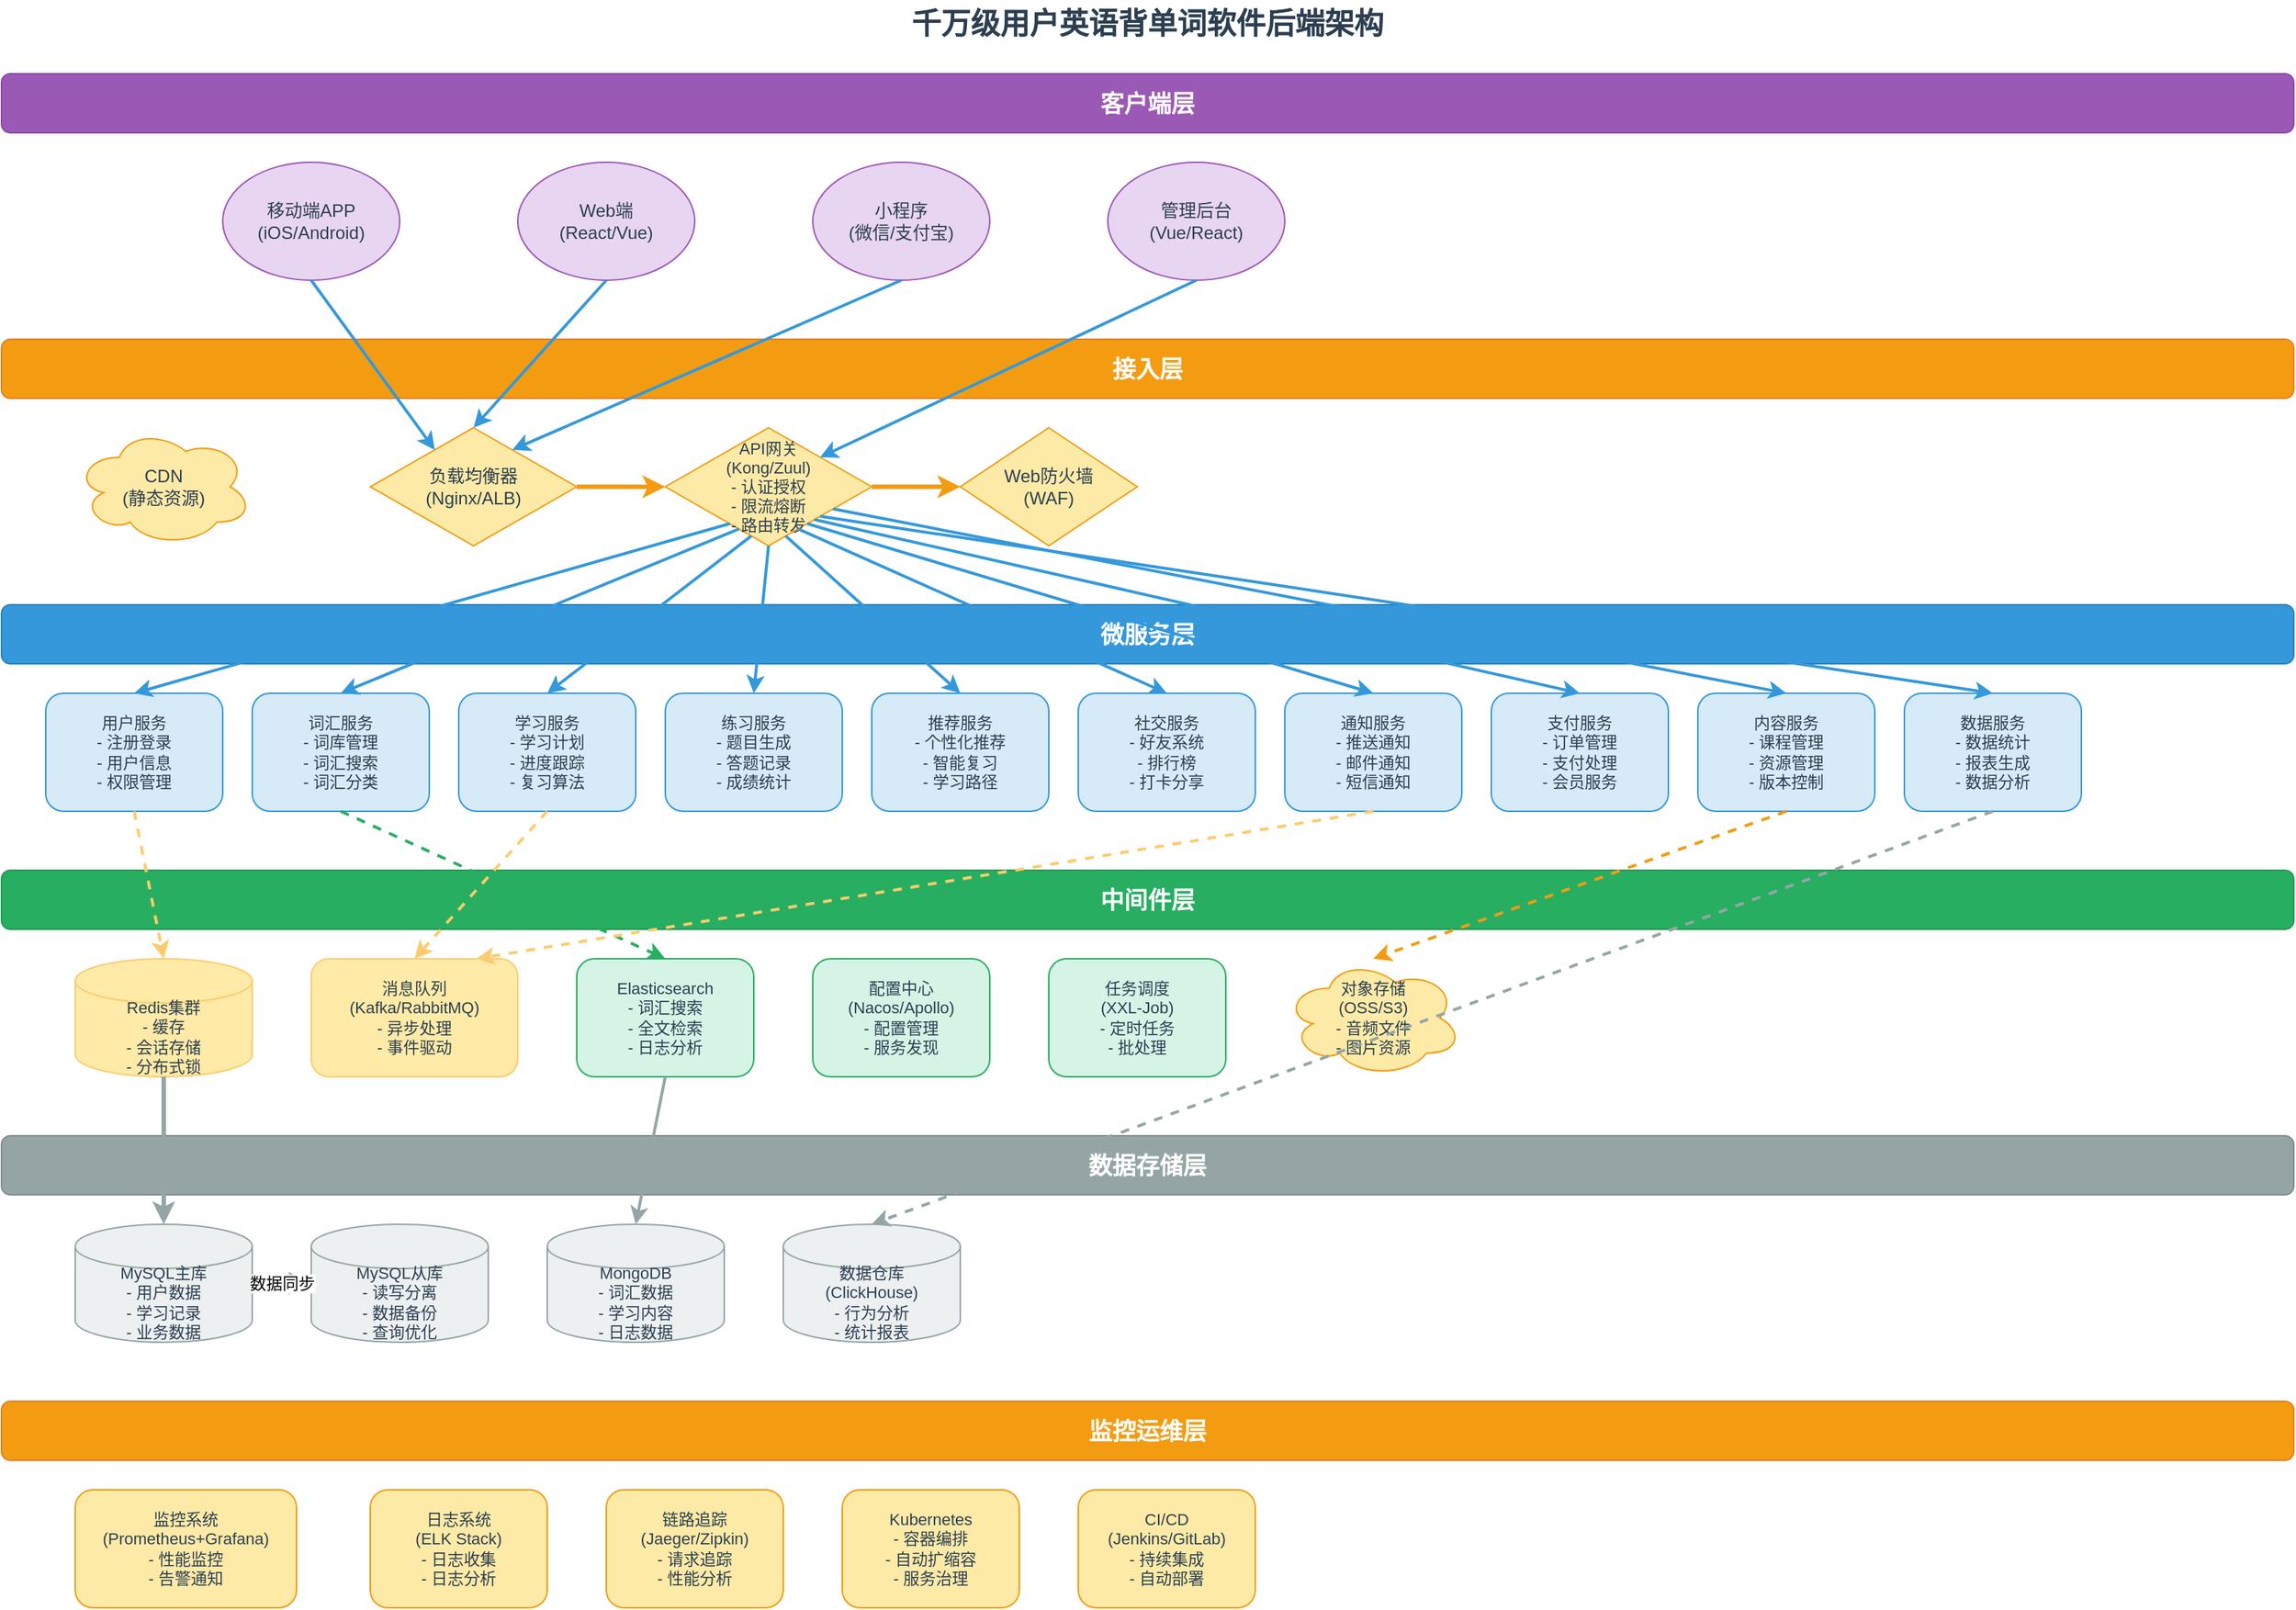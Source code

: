<?xml version="1.0" encoding="UTF-8"?>
<mxfile version="" type="device">
  <diagram name="英语背单词软件后端架构" id="architecture">
    <mxGraphModel dx="2074" dy="1196" grid="1" gridSize="10" guides="1" tooltips="1" connect="1" arrows="1" fold="1" page="1" pageScale="1" pageWidth="1654" pageHeight="1169" math="0" shadow="0">
      <root>
        <mxCell id="0" />
        <mxCell id="1" parent="0" />
        
        <!-- 标题 -->
        <mxCell id="title" value="千万级用户英语背单词软件后端架构" style="text;html=1;strokeColor=none;fillColor=none;align=center;verticalAlign=middle;whiteSpace=wrap;rounded=0;fontSize=20;fontStyle=1;fontColor=#2c3e50;" vertex="1" parent="1">
          <mxGeometry x="627" y="20" width="400" height="30" as="geometry" />
        </mxCell>
        
        <!-- 客户端层标题 -->
        <mxCell id="client-layer-title" value="客户端层" style="rounded=1;whiteSpace=wrap;html=1;fillColor=#9b59b6;strokeColor=#8e44ad;fontSize=16;fontStyle=1;fontColor=white;" vertex="1" parent="1">
          <mxGeometry x="50" y="70" width="1554" height="40" as="geometry" />
        </mxCell>
        
        <!-- 移动端 -->
        <mxCell id="mobile-app" value="移动端APP&lt;br/&gt;(iOS/Android)" style="ellipse;whiteSpace=wrap;html=1;fillColor=#e8d5f2;strokeColor=#9b59b6;fontSize=12;fontColor=#2c3e50;" vertex="1" parent="1">
          <mxGeometry x="200" y="130" width="120" height="80" as="geometry" />
        </mxCell>
        
        <!-- Web端 -->
        <mxCell id="web-app" value="Web端&lt;br/&gt;(React/Vue)" style="ellipse;whiteSpace=wrap;html=1;fillColor=#e8d5f2;strokeColor=#9b59b6;fontSize=12;fontColor=#2c3e50;" vertex="1" parent="1">
          <mxGeometry x="400" y="130" width="120" height="80" as="geometry" />
        </mxCell>
        
        <!-- 小程序 -->
        <mxCell id="mini-app" value="小程序&lt;br/&gt;(微信/支付宝)" style="ellipse;whiteSpace=wrap;html=1;fillColor=#e8d5f2;strokeColor=#9b59b6;fontSize=12;fontColor=#2c3e50;" vertex="1" parent="1">
          <mxGeometry x="600" y="130" width="120" height="80" as="geometry" />
        </mxCell>
        
        <!-- 管理后台 -->
        <mxCell id="admin-panel" value="管理后台&lt;br/&gt;(Vue/React)" style="ellipse;whiteSpace=wrap;html=1;fillColor=#e8d5f2;strokeColor=#9b59b6;fontSize=12;fontColor=#2c3e50;" vertex="1" parent="1">
          <mxGeometry x="800" y="130" width="120" height="80" as="geometry" />
        </mxCell>
        
        <!-- 接入层标题 -->
        <mxCell id="access-layer-title" value="接入层" style="rounded=1;whiteSpace=wrap;html=1;fillColor=#f39c12;strokeColor=#e67e22;fontSize=16;fontStyle=1;fontColor=white;" vertex="1" parent="1">
          <mxGeometry x="50" y="250" width="1554" height="40" as="geometry" />
        </mxCell>
        
        <!-- CDN -->
        <mxCell id="cdn" value="CDN&lt;br/&gt;(静态资源)" style="shape=cloud;whiteSpace=wrap;html=1;fillColor=#fdeaa7;strokeColor=#f39c12;fontSize=12;fontColor=#2c3e50;" vertex="1" parent="1">
          <mxGeometry x="100" y="310" width="120" height="80" as="geometry" />
        </mxCell>
        
        <!-- 负载均衡器 -->
        <mxCell id="load-balancer" value="负载均衡器&lt;br/&gt;(Nginx/ALB)" style="rhombus;whiteSpace=wrap;html=1;fillColor=#fdeaa7;strokeColor=#f39c12;fontSize=12;fontColor=#2c3e50;" vertex="1" parent="1">
          <mxGeometry x="300" y="310" width="140" height="80" as="geometry" />
        </mxCell>
        
        <!-- API网关 -->
        <mxCell id="api-gateway" value="API网关&lt;br/&gt;(Kong/Zuul)&lt;br/&gt;- 认证授权&lt;br/&gt;- 限流熔断&lt;br/&gt;- 路由转发" style="rhombus;whiteSpace=wrap;html=1;fillColor=#fdeaa7;strokeColor=#f39c12;fontSize=11;fontColor=#2c3e50;" vertex="1" parent="1">
          <mxGeometry x="500" y="310" width="140" height="80" as="geometry" />
        </mxCell>
        
        <!-- 防火墙 -->
        <mxCell id="waf" value="Web防火墙&lt;br/&gt;(WAF)" style="rhombus;whiteSpace=wrap;html=1;fillColor=#fdeaa7;strokeColor=#f39c12;fontSize=12;fontColor=#2c3e50;" vertex="1" parent="1">
          <mxGeometry x="700" y="310" width="120" height="80" as="geometry" />
        </mxCell>
        
        <!-- 微服务层标题 -->
        <mxCell id="microservice-layer-title" value="微服务层" style="rounded=1;whiteSpace=wrap;html=1;fillColor=#3498db;strokeColor=#2980b9;fontSize=16;fontStyle=1;fontColor=white;" vertex="1" parent="1">
          <mxGeometry x="50" y="430" width="1554" height="40" as="geometry" />
        </mxCell>
        
        <!-- 用户服务 -->
        <mxCell id="user-service" value="用户服务&lt;br/&gt;- 注册登录&lt;br/&gt;- 用户信息&lt;br/&gt;- 权限管理" style="rounded=1;whiteSpace=wrap;html=1;fillColor=#d6eaf8;strokeColor=#3498db;fontSize=11;fontColor=#2c3e50;" vertex="1" parent="1">
          <mxGeometry x="80" y="490" width="120" height="80" as="geometry" />
        </mxCell>
        
        <!-- 词汇服务 -->
        <mxCell id="vocabulary-service" value="词汇服务&lt;br/&gt;- 词库管理&lt;br/&gt;- 词汇搜索&lt;br/&gt;- 词汇分类" style="rounded=1;whiteSpace=wrap;html=1;fillColor=#d6eaf8;strokeColor=#3498db;fontSize=11;fontColor=#2c3e50;" vertex="1" parent="1">
          <mxGeometry x="220" y="490" width="120" height="80" as="geometry" />
        </mxCell>
        
        <!-- 学习服务 -->
        <mxCell id="learning-service" value="学习服务&lt;br/&gt;- 学习计划&lt;br/&gt;- 进度跟踪&lt;br/&gt;- 复习算法" style="rounded=1;whiteSpace=wrap;html=1;fillColor=#d6eaf8;strokeColor=#3498db;fontSize=11;fontColor=#2c3e50;" vertex="1" parent="1">
          <mxGeometry x="360" y="490" width="120" height="80" as="geometry" />
        </mxCell>
        
        <!-- 练习服务 -->
        <mxCell id="exercise-service" value="练习服务&lt;br/&gt;- 题目生成&lt;br/&gt;- 答题记录&lt;br/&gt;- 成绩统计" style="rounded=1;whiteSpace=wrap;html=1;fillColor=#d6eaf8;strokeColor=#3498db;fontSize=11;fontColor=#2c3e50;" vertex="1" parent="1">
          <mxGeometry x="500" y="490" width="120" height="80" as="geometry" />
        </mxCell>
        
        <!-- 推荐服务 -->
        <mxCell id="recommendation-service" value="推荐服务&lt;br/&gt;- 个性化推荐&lt;br/&gt;- 智能复习&lt;br/&gt;- 学习路径" style="rounded=1;whiteSpace=wrap;html=1;fillColor=#d6eaf8;strokeColor=#3498db;fontSize=11;fontColor=#2c3e50;" vertex="1" parent="1">
          <mxGeometry x="640" y="490" width="120" height="80" as="geometry" />
        </mxCell>
        
        <!-- 社交服务 -->
        <mxCell id="social-service" value="社交服务&lt;br/&gt;- 好友系统&lt;br/&gt;- 排行榜&lt;br/&gt;- 打卡分享" style="rounded=1;whiteSpace=wrap;html=1;fillColor=#d6eaf8;strokeColor=#3498db;fontSize=11;fontColor=#2c3e50;" vertex="1" parent="1">
          <mxGeometry x="780" y="490" width="120" height="80" as="geometry" />
        </mxCell>
        
        <!-- 通知服务 -->
        <mxCell id="notification-service" value="通知服务&lt;br/&gt;- 推送通知&lt;br/&gt;- 邮件通知&lt;br/&gt;- 短信通知" style="rounded=1;whiteSpace=wrap;html=1;fillColor=#d6eaf8;strokeColor=#3498db;fontSize=11;fontColor=#2c3e50;" vertex="1" parent="1">
          <mxGeometry x="920" y="490" width="120" height="80" as="geometry" />
        </mxCell>
        
        <!-- 支付服务 -->
        <mxCell id="payment-service" value="支付服务&lt;br/&gt;- 订单管理&lt;br/&gt;- 支付处理&lt;br/&gt;- 会员服务" style="rounded=1;whiteSpace=wrap;html=1;fillColor=#d6eaf8;strokeColor=#3498db;fontSize=11;fontColor=#2c3e50;" vertex="1" parent="1">
          <mxGeometry x="1060" y="490" width="120" height="80" as="geometry" />
        </mxCell>
        
        <!-- 内容服务 -->
        <mxCell id="content-service" value="内容服务&lt;br/&gt;- 课程管理&lt;br/&gt;- 资源管理&lt;br/&gt;- 版本控制" style="rounded=1;whiteSpace=wrap;html=1;fillColor=#d6eaf8;strokeColor=#3498db;fontSize=11;fontColor=#2c3e50;" vertex="1" parent="1">
          <mxGeometry x="1200" y="490" width="120" height="80" as="geometry" />
        </mxCell>
        
        <!-- 数据服务 -->
        <mxCell id="data-service" value="数据服务&lt;br/&gt;- 数据统计&lt;br/&gt;- 报表生成&lt;br/&gt;- 数据分析" style="rounded=1;whiteSpace=wrap;html=1;fillColor=#d6eaf8;strokeColor=#3498db;fontSize=11;fontColor=#2c3e50;" vertex="1" parent="1">
          <mxGeometry x="1340" y="490" width="120" height="80" as="geometry" />
        </mxCell>
        
        <!-- 中间件层标题 -->
        <mxCell id="middleware-layer-title" value="中间件层" style="rounded=1;whiteSpace=wrap;html=1;fillColor=#27ae60;strokeColor=#229954;fontSize=16;fontStyle=1;fontColor=white;" vertex="1" parent="1">
          <mxGeometry x="50" y="610" width="1554" height="40" as="geometry" />
        </mxCell>
        
        <!-- Redis集群 -->
        <mxCell id="redis-cluster" value="Redis集群&lt;br/&gt;- 缓存&lt;br/&gt;- 会话存储&lt;br/&gt;- 分布式锁" style="shape=cylinder3;whiteSpace=wrap;html=1;boundedLbl=1;backgroundOutline=1;size=15;fillColor=#ffeaa7;strokeColor=#fdcb6e;fontSize=11;fontColor=#2c3e50;" vertex="1" parent="1">
          <mxGeometry x="100" y="670" width="120" height="80" as="geometry" />
        </mxCell>
        
        <!-- 消息队列 -->
        <mxCell id="message-queue" value="消息队列&lt;br/&gt;(Kafka/RabbitMQ)&lt;br/&gt;- 异步处理&lt;br/&gt;- 事件驱动" style="rounded=1;whiteSpace=wrap;html=1;fillColor=#ffeaa7;strokeColor=#fdcb6e;fontSize=11;fontColor=#2c3e50;" vertex="1" parent="1">
          <mxGeometry x="260" y="670" width="140" height="80" as="geometry" />
        </mxCell>
        
        <!-- 搜索引擎 -->
        <mxCell id="elasticsearch" value="Elasticsearch&lt;br/&gt;- 词汇搜索&lt;br/&gt;- 全文检索&lt;br/&gt;- 日志分析" style="rounded=1;whiteSpace=wrap;html=1;fillColor=#d5f4e6;strokeColor=#27ae60;fontSize=11;fontColor=#2c3e50;" vertex="1" parent="1">
          <mxGeometry x="440" y="670" width="120" height="80" as="geometry" />
        </mxCell>
        
        <!-- 配置中心 -->
        <mxCell id="config-center" value="配置中心&lt;br/&gt;(Nacos/Apollo)&lt;br/&gt;- 配置管理&lt;br/&gt;- 服务发现" style="rounded=1;whiteSpace=wrap;html=1;fillColor=#d5f4e6;strokeColor=#27ae60;fontSize=11;fontColor=#2c3e50;" vertex="1" parent="1">
          <mxGeometry x="600" y="670" width="120" height="80" as="geometry" />
        </mxCell>
        
        <!-- 任务调度 -->
        <mxCell id="job-scheduler" value="任务调度&lt;br/&gt;(XXL-Job)&lt;br/&gt;- 定时任务&lt;br/&gt;- 批处理" style="rounded=1;whiteSpace=wrap;html=1;fillColor=#d5f4e6;strokeColor=#27ae60;fontSize=11;fontColor=#2c3e50;" vertex="1" parent="1">
          <mxGeometry x="760" y="670" width="120" height="80" as="geometry" />
        </mxCell>
        
        <!-- 文件存储 -->
        <mxCell id="file-storage" value="对象存储&lt;br/&gt;(OSS/S3)&lt;br/&gt;- 音频文件&lt;br/&gt;- 图片资源" style="shape=cloud;whiteSpace=wrap;html=1;fillColor=#fdeaa7;strokeColor=#f39c12;fontSize=11;fontColor=#2c3e50;" vertex="1" parent="1">
          <mxGeometry x="920" y="670" width="120" height="80" as="geometry" />
        </mxCell>
        
        <!-- 数据存储层标题 -->
        <mxCell id="storage-layer-title" value="数据存储层" style="rounded=1;whiteSpace=wrap;html=1;fillColor=#95a5a6;strokeColor=#7f8c8d;fontSize=16;fontStyle=1;fontColor=white;" vertex="1" parent="1">
          <mxGeometry x="50" y="790" width="1554" height="40" as="geometry" />
        </mxCell>
        
        <!-- 主数据库 -->
        <mxCell id="mysql-master" value="MySQL主库&lt;br/&gt;- 用户数据&lt;br/&gt;- 学习记录&lt;br/&gt;- 业务数据" style="shape=cylinder3;whiteSpace=wrap;html=1;boundedLbl=1;backgroundOutline=1;size=15;fillColor=#ecf0f1;strokeColor=#95a5a6;fontSize=11;fontColor=#2c3e50;" vertex="1" parent="1">
          <mxGeometry x="100" y="850" width="120" height="80" as="geometry" />
        </mxCell>
        
        <!-- 从数据库 -->
        <mxCell id="mysql-slave" value="MySQL从库&lt;br/&gt;- 读写分离&lt;br/&gt;- 数据备份&lt;br/&gt;- 查询优化" style="shape=cylinder3;whiteSpace=wrap;html=1;boundedLbl=1;backgroundOutline=1;size=15;fillColor=#ecf0f1;strokeColor=#95a5a6;fontSize=11;fontColor=#2c3e50;" vertex="1" parent="1">
          <mxGeometry x="260" y="850" width="120" height="80" as="geometry" />
        </mxCell>
        
        <!-- MongoDB -->
        <mxCell id="mongodb" value="MongoDB&lt;br/&gt;- 词汇数据&lt;br/&gt;- 学习内容&lt;br/&gt;- 日志数据" style="shape=cylinder3;whiteSpace=wrap;html=1;boundedLbl=1;backgroundOutline=1;size=15;fillColor=#ecf0f1;strokeColor=#95a5a6;fontSize=11;fontColor=#2c3e50;" vertex="1" parent="1">
          <mxGeometry x="420" y="850" width="120" height="80" as="geometry" />
        </mxCell>
        
        <!-- 数据仓库 -->
        <mxCell id="data-warehouse" value="数据仓库&lt;br/&gt;(ClickHouse)&lt;br/&gt;- 行为分析&lt;br/&gt;- 统计报表" style="shape=cylinder3;whiteSpace=wrap;html=1;boundedLbl=1;backgroundOutline=1;size=15;fillColor=#ecf0f1;strokeColor=#95a5a6;fontSize=11;fontColor=#2c3e50;" vertex="1" parent="1">
          <mxGeometry x="580" y="850" width="120" height="80" as="geometry" />
        </mxCell>
        
        <!-- 监控运维层标题 -->
        <mxCell id="monitoring-layer-title" value="监控运维层" style="rounded=1;whiteSpace=wrap;html=1;fillColor=#f39c12;strokeColor=#e67e22;fontSize=16;fontStyle=1;fontColor=white;" vertex="1" parent="1">
          <mxGeometry x="50" y="970" width="1554" height="40" as="geometry" />
        </mxCell>
        
        <!-- 监控系统 -->
        <mxCell id="monitoring" value="监控系统&lt;br/&gt;(Prometheus+Grafana)&lt;br/&gt;- 性能监控&lt;br/&gt;- 告警通知" style="rounded=1;whiteSpace=wrap;html=1;fillColor=#fdeaa7;strokeColor=#f39c12;fontSize=11;fontColor=#2c3e50;" vertex="1" parent="1">
          <mxGeometry x="100" y="1030" width="150" height="80" as="geometry" />
        </mxCell>
        
        <!-- 日志系统 -->
        <mxCell id="logging" value="日志系统&lt;br/&gt;(ELK Stack)&lt;br/&gt;- 日志收集&lt;br/&gt;- 日志分析" style="rounded=1;whiteSpace=wrap;html=1;fillColor=#fdeaa7;strokeColor=#f39c12;fontSize=11;fontColor=#2c3e50;" vertex="1" parent="1">
          <mxGeometry x="300" y="1030" width="120" height="80" as="geometry" />
        </mxCell>
        
        <!-- 链路追踪 -->
        <mxCell id="tracing" value="链路追踪&lt;br/&gt;(Jaeger/Zipkin)&lt;br/&gt;- 请求追踪&lt;br/&gt;- 性能分析" style="rounded=1;whiteSpace=wrap;html=1;fillColor=#fdeaa7;strokeColor=#f39c12;fontSize=11;fontColor=#2c3e50;" vertex="1" parent="1">
          <mxGeometry x="460" y="1030" width="120" height="80" as="geometry" />
        </mxCell>
        
        <!-- 容器编排 -->
        <mxCell id="kubernetes" value="Kubernetes&lt;br/&gt;- 容器编排&lt;br/&gt;- 自动扩缩容&lt;br/&gt;- 服务治理" style="rounded=1;whiteSpace=wrap;html=1;fillColor=#fdeaa7;strokeColor=#f39c12;fontSize=11;fontColor=#2c3e50;" vertex="1" parent="1">
          <mxGeometry x="620" y="1030" width="120" height="80" as="geometry" />
        </mxCell>
        
        <!-- CI/CD -->
        <mxCell id="cicd" value="CI/CD&lt;br/&gt;(Jenkins/GitLab)&lt;br/&gt;- 持续集成&lt;br/&gt;- 自动部署" style="rounded=1;whiteSpace=wrap;html=1;fillColor=#fdeaa7;strokeColor=#f39c12;fontSize=11;fontColor=#2c3e50;" vertex="1" parent="1">
          <mxGeometry x="780" y="1030" width="120" height="80" as="geometry" />
        </mxCell>
        
        <!-- 连接线 -->
        <!-- 客户端到接入层 -->
        <mxCell id="edge-mobile-to-lb" value="" style="endArrow=classic;html=1;rounded=0;exitX=0.5;exitY=1;exitDx=0;exitDy=0;entryX=0.2;entryY=0;entryDx=0;entryDy=0;strokeWidth=2;strokeColor=#3498db;" edge="1" parent="1" source="mobile-app" target="load-balancer">
          <mxGeometry width="50" height="50" relative="1" as="geometry">
            <mxPoint x="260" y="230" as="sourcePoint" />
            <mxPoint x="310" y="180" as="targetPoint" />
          </mxGeometry>
        </mxCell>
        
        <mxCell id="edge-web-to-lb" value="" style="endArrow=classic;html=1;rounded=0;exitX=0.5;exitY=1;exitDx=0;exitDy=0;entryX=0.5;entryY=0;entryDx=0;entryDy=0;strokeWidth=2;strokeColor=#3498db;" edge="1" parent="1" source="web-app" target="load-balancer">
          <mxGeometry width="50" height="50" relative="1" as="geometry">
            <mxPoint x="460" y="230" as="sourcePoint" />
            <mxPoint x="510" y="180" as="targetPoint" />
          </mxGeometry>
        </mxCell>
        
        <mxCell id="edge-mini-to-lb" value="" style="endArrow=classic;html=1;rounded=0;exitX=0.5;exitY=1;exitDx=0;exitDy=0;entryX=0.8;entryY=0;entryDx=0;entryDy=0;strokeWidth=2;strokeColor=#3498db;" edge="1" parent="1" source="mini-app" target="load-balancer">
          <mxGeometry width="50" height="50" relative="1" as="geometry">
            <mxPoint x="660" y="230" as="sourcePoint" />
            <mxPoint x="710" y="180" as="targetPoint" />
          </mxGeometry>
        </mxCell>
        
        <mxCell id="edge-admin-to-gateway" value="" style="endArrow=classic;html=1;rounded=0;exitX=0.5;exitY=1;exitDx=0;exitDy=0;entryX=1;entryY=0;entryDx=0;entryDy=0;strokeWidth=2;strokeColor=#3498db;" edge="1" parent="1" source="admin-panel" target="api-gateway">
          <mxGeometry width="50" height="50" relative="1" as="geometry">
            <mxPoint x="860" y="230" as="sourcePoint" />
            <mxPoint x="910" y="180" as="targetPoint" />
          </mxGeometry>
        </mxCell>
        
        <!-- 接入层内部连接 -->
        <mxCell id="edge-lb-to-gateway" value="" style="endArrow=classic;html=1;rounded=0;exitX=1;exitY=0.5;exitDx=0;exitDy=0;entryX=0;entryY=0.5;entryDx=0;entryDy=0;strokeWidth=3;strokeColor=#f39c12;" edge="1" parent="1" source="load-balancer" target="api-gateway">
          <mxGeometry width="50" height="50" relative="1" as="geometry">
            <mxPoint x="440" y="350" as="sourcePoint" />
            <mxPoint x="490" y="300" as="targetPoint" />
          </mxGeometry>
        </mxCell>
        
        <mxCell id="edge-gateway-to-waf" value="" style="endArrow=classic;html=1;rounded=0;exitX=1;exitY=0.5;exitDx=0;exitDy=0;entryX=0;entryY=0.5;entryDx=0;entryDy=0;strokeWidth=3;strokeColor=#f39c12;" edge="1" parent="1" source="api-gateway" target="waf">
          <mxGeometry width="50" height="50" relative="1" as="geometry">
            <mxPoint x="640" y="350" as="sourcePoint" />
            <mxPoint x="690" y="300" as="targetPoint" />
          </mxGeometry>
        </mxCell>
        
        <!-- API网关到微服务 -->
        <mxCell id="edge-gateway-to-user" value="" style="endArrow=classic;html=1;rounded=0;exitX=0.2;exitY=1;exitDx=0;exitDy=0;entryX=0.5;entryY=0;entryDx=0;entryDy=0;strokeWidth=2;strokeColor=#3498db;" edge="1" parent="1" source="api-gateway" target="user-service">
          <mxGeometry width="50" height="50" relative="1" as="geometry">
            <mxPoint x="528" y="410" as="sourcePoint" />
            <mxPoint x="140" y="470" as="targetPoint" />
          </mxGeometry>
        </mxCell>
        
        <mxCell id="edge-gateway-to-vocab" value="" style="endArrow=classic;html=1;rounded=0;exitX=0.3;exitY=1;exitDx=0;exitDy=0;entryX=0.5;entryY=0;entryDx=0;entryDy=0;strokeWidth=2;strokeColor=#3498db;" edge="1" parent="1" source="api-gateway" target="vocabulary-service">
          <mxGeometry width="50" height="50" relative="1" as="geometry">
            <mxPoint x="542" y="410" as="sourcePoint" />
            <mxPoint x="280" y="470" as="targetPoint" />
          </mxGeometry>
        </mxCell>
        
        <mxCell id="edge-gateway-to-learning" value="" style="endArrow=classic;html=1;rounded=0;exitX=0.4;exitY=1;exitDx=0;exitDy=0;entryX=0.5;entryY=0;entryDx=0;entryDy=0;strokeWidth=2;strokeColor=#3498db;" edge="1" parent="1" source="api-gateway" target="learning-service">
          <mxGeometry width="50" height="50" relative="1" as="geometry">
            <mxPoint x="556" y="410" as="sourcePoint" />
            <mxPoint x="420" y="470" as="targetPoint" />
          </mxGeometry>
        </mxCell>
        
        <mxCell id="edge-gateway-to-exercise" value="" style="endArrow=classic;html=1;rounded=0;exitX=0.5;exitY=1;exitDx=0;exitDy=0;entryX=0.5;entryY=0;entryDx=0;entryDy=0;strokeWidth=2;strokeColor=#3498db;" edge="1" parent="1" source="api-gateway" target="exercise-service">
          <mxGeometry width="50" height="50" relative="1" as="geometry">
            <mxPoint x="570" y="410" as="sourcePoint" />
            <mxPoint x="560" y="470" as="targetPoint" />
          </mxGeometry>
        </mxCell>
        
        <mxCell id="edge-gateway-to-recommend" value="" style="endArrow=classic;html=1;rounded=0;exitX=0.6;exitY=1;exitDx=0;exitDy=0;entryX=0.5;entryY=0;entryDx=0;entryDy=0;strokeWidth=2;strokeColor=#3498db;" edge="1" parent="1" source="api-gateway" target="recommendation-service">
          <mxGeometry width="50" height="50" relative="1" as="geometry">
            <mxPoint x="584" y="410" as="sourcePoint" />
            <mxPoint x="700" y="470" as="targetPoint" />
          </mxGeometry>
        </mxCell>
        
        <mxCell id="edge-gateway-to-social" value="" style="endArrow=classic;html=1;rounded=0;exitX=0.7;exitY=1;exitDx=0;exitDy=0;entryX=0.5;entryY=0;entryDx=0;entryDy=0;strokeWidth=2;strokeColor=#3498db;" edge="1" parent="1" source="api-gateway" target="social-service">
          <mxGeometry width="50" height="50" relative="1" as="geometry">
            <mxPoint x="598" y="410" as="sourcePoint" />
            <mxPoint x="840" y="470" as="targetPoint" />
          </mxGeometry>
        </mxCell>
        
        <mxCell id="edge-gateway-to-notification" value="" style="endArrow=classic;html=1;rounded=0;exitX=0.8;exitY=1;exitDx=0;exitDy=0;entryX=0.5;entryY=0;entryDx=0;entryDy=0;strokeWidth=2;strokeColor=#3498db;" edge="1" parent="1" source="api-gateway" target="notification-service">
          <mxGeometry width="50" height="50" relative="1" as="geometry">
            <mxPoint x="612" y="410" as="sourcePoint" />
            <mxPoint x="980" y="470" as="targetPoint" />
          </mxGeometry>
        </mxCell>
        
        <mxCell id="edge-gateway-to-payment" value="" style="endArrow=classic;html=1;rounded=0;exitX=0.9;exitY=1;exitDx=0;exitDy=0;entryX=0.5;entryY=0;entryDx=0;entryDy=0;strokeWidth=2;strokeColor=#3498db;" edge="1" parent="1" source="api-gateway" target="payment-service">
          <mxGeometry width="50" height="50" relative="1" as="geometry">
            <mxPoint x="626" y="410" as="sourcePoint" />
            <mxPoint x="1120" y="470" as="targetPoint" />
          </mxGeometry>
        </mxCell>
        
        <mxCell id="edge-gateway-to-content" value="" style="endArrow=classic;html=1;rounded=0;exitX=1;exitY=0.8;exitDx=0;exitDy=0;entryX=0.5;entryY=0;entryDx=0;entryDy=0;strokeWidth=2;strokeColor=#3498db;" edge="1" parent="1" source="api-gateway" target="content-service">
          <mxGeometry width="50" height="50" relative="1" as="geometry">
            <mxPoint x="640" y="374" as="sourcePoint" />
            <mxPoint x="1260" y="470" as="targetPoint" />
          </mxGeometry>
        </mxCell>
        
        <mxCell id="edge-gateway-to-data" value="" style="endArrow=classic;html=1;rounded=0;exitX=1;exitY=1;exitDx=0;exitDy=0;entryX=0.5;entryY=0;entryDx=0;entryDy=0;strokeWidth=2;strokeColor=#3498db;" edge="1" parent="1" source="api-gateway" target="data-service">
          <mxGeometry width="50" height="50" relative="1" as="geometry">
            <mxPoint x="640" y="390" as="sourcePoint" />
            <mxPoint x="1400" y="470" as="targetPoint" />
          </mxGeometry>
        </mxCell>
        
        <!-- 微服务到中间件连接 -->
        <mxCell id="edge-user-to-redis" value="" style="endArrow=classic;html=1;rounded=0;exitX=0.5;exitY=1;exitDx=0;exitDy=0;entryX=0.5;entryY=0;entryDx=0;entryDy=0;strokeWidth=2;strokeColor=#fdcb6e;dashed=1;" edge="1" parent="1" source="user-service" target="redis-cluster">
          <mxGeometry width="50" height="50" relative="1" as="geometry">
            <mxPoint x="140" y="590" as="sourcePoint" />
            <mxPoint x="160" y="650" as="targetPoint" />
          </mxGeometry>
        </mxCell>
        
        <mxCell id="edge-vocab-to-es" value="" style="endArrow=classic;html=1;rounded=0;exitX=0.5;exitY=1;exitDx=0;exitDy=0;entryX=0.5;entryY=0;entryDx=0;entryDy=0;strokeWidth=2;strokeColor=#27ae60;dashed=1;" edge="1" parent="1" source="vocabulary-service" target="elasticsearch">
          <mxGeometry width="50" height="50" relative="1" as="geometry">
            <mxPoint x="280" y="590" as="sourcePoint" />
            <mxPoint x="500" y="650" as="targetPoint" />
          </mxGeometry>
        </mxCell>
        
        <mxCell id="edge-learning-to-mq" value="" style="endArrow=classic;html=1;rounded=0;exitX=0.5;exitY=1;exitDx=0;exitDy=0;entryX=0.5;entryY=0;entryDx=0;entryDy=0;strokeWidth=2;strokeColor=#fdcb6e;dashed=1;" edge="1" parent="1" source="learning-service" target="message-queue">
          <mxGeometry width="50" height="50" relative="1" as="geometry">
            <mxPoint x="420" y="590" as="sourcePoint" />
            <mxPoint x="330" y="650" as="targetPoint" />
          </mxGeometry>
        </mxCell>
        
        <mxCell id="edge-notification-to-mq" value="" style="endArrow=classic;html=1;rounded=0;exitX=0.5;exitY=1;exitDx=0;exitDy=0;entryX=0.8;entryY=0;entryDx=0;entryDy=0;strokeWidth=2;strokeColor=#fdcb6e;dashed=1;" edge="1" parent="1" source="notification-service" target="message-queue">
          <mxGeometry width="50" height="50" relative="1" as="geometry">
            <mxPoint x="980" y="590" as="sourcePoint" />
            <mxPoint x="372" y="650" as="targetPoint" />
          </mxGeometry>
        </mxCell>
        
        <mxCell id="edge-content-to-storage" value="" style="endArrow=classic;html=1;rounded=0;exitX=0.5;exitY=1;exitDx=0;exitDy=0;entryX=0.5;entryY=0;entryDx=0;entryDy=0;strokeWidth=2;strokeColor=#f39c12;dashed=1;" edge="1" parent="1" source="content-service" target="file-storage">
          <mxGeometry width="50" height="50" relative="1" as="geometry">
            <mxPoint x="1260" y="590" as="sourcePoint" />
            <mxPoint x="980" y="650" as="targetPoint" />
          </mxGeometry>
        </mxCell>
        
        <!-- 中间件到数据库连接 -->
        <mxCell id="edge-redis-to-mysql" value="" style="endArrow=classic;html=1;rounded=0;exitX=0.5;exitY=1;exitDx=0;exitDy=0;entryX=0.5;entryY=0;entryDx=0;entryDy=0;strokeWidth=3;strokeColor=#95a5a6;" edge="1" parent="1" source="redis-cluster" target="mysql-master">
          <mxGeometry width="50" height="50" relative="1" as="geometry">
            <mxPoint x="160" y="770" as="sourcePoint" />
            <mxPoint x="160" y="830" as="targetPoint" />
          </mxGeometry>
        </mxCell>
        
        <mxCell id="edge-es-to-mongo" value="" style="endArrow=classic;html=1;rounded=0;exitX=0.5;exitY=1;exitDx=0;exitDy=0;entryX=0.5;entryY=0;entryDx=0;entryDy=0;strokeWidth=2;strokeColor=#95a5a6;" edge="1" parent="1" source="elasticsearch" target="mongodb">
          <mxGeometry width="50" height="50" relative="1" as="geometry">
            <mxPoint x="500" y="770" as="sourcePoint" />
            <mxPoint x="480" y="830" as="targetPoint" />
          </mxGeometry>
        </mxCell>
        
        <mxCell id="edge-data-to-warehouse" value="" style="endArrow=classic;html=1;rounded=0;exitX=0.5;exitY=1;exitDx=0;exitDy=0;entryX=0.5;entryY=0;entryDx=0;entryDy=0;strokeWidth=2;strokeColor=#95a5a6;dashed=1;" edge="1" parent="1" source="data-service" target="data-warehouse">
          <mxGeometry width="50" height="50" relative="1" as="geometry">
            <mxPoint x="1400" y="590" as="sourcePoint" />
            <mxPoint x="640" y="830" as="targetPoint" />
          </mxGeometry>
        </mxCell>
        
        <!-- 主从数据库连接 -->
        <mxCell id="edge-master-to-slave" value="数据同步" style="endArrow=classic;html=1;rounded=0;exitX=1;exitY=0.5;exitDx=0;exitDy=0;entryX=0;entryY=0.5;entryDx=0;entryDy=0;strokeWidth=3;strokeColor=#95a5a6;" edge="1" parent="1" source="mysql-master" target="mysql-slave">
          <mxGeometry width="50" height="50" relative="1" as="geometry">
            <mxPoint x="220" y="890" as="sourcePoint" />
            <mxPoint x="270" y="840" as="targetPoint" />
          </mxGeometry>
        </mxCell>
        
      </root>
    </mxGraphModel>
  </diagram>
</mxfile>